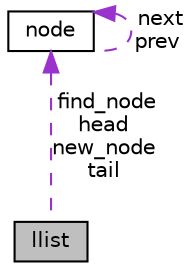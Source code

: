 digraph "llist"
{
 // LATEX_PDF_SIZE
  edge [fontname="Helvetica",fontsize="10",labelfontname="Helvetica",labelfontsize="10"];
  node [fontname="Helvetica",fontsize="10",shape=record];
  Node1 [label="llist",height=0.2,width=0.4,color="black", fillcolor="grey75", style="filled", fontcolor="black",tooltip=" "];
  Node2 -> Node1 [dir="back",color="darkorchid3",fontsize="10",style="dashed",label=" find_node\nhead\nnew_node\ntail" ];
  Node2 [label="node",height=0.2,width=0.4,color="black", fillcolor="white", style="filled",URL="$structnode.html",tooltip="Estrutura de dados: \"Node\"."];
  Node2 -> Node2 [dir="back",color="darkorchid3",fontsize="10",style="dashed",label=" next\nprev" ];
}
